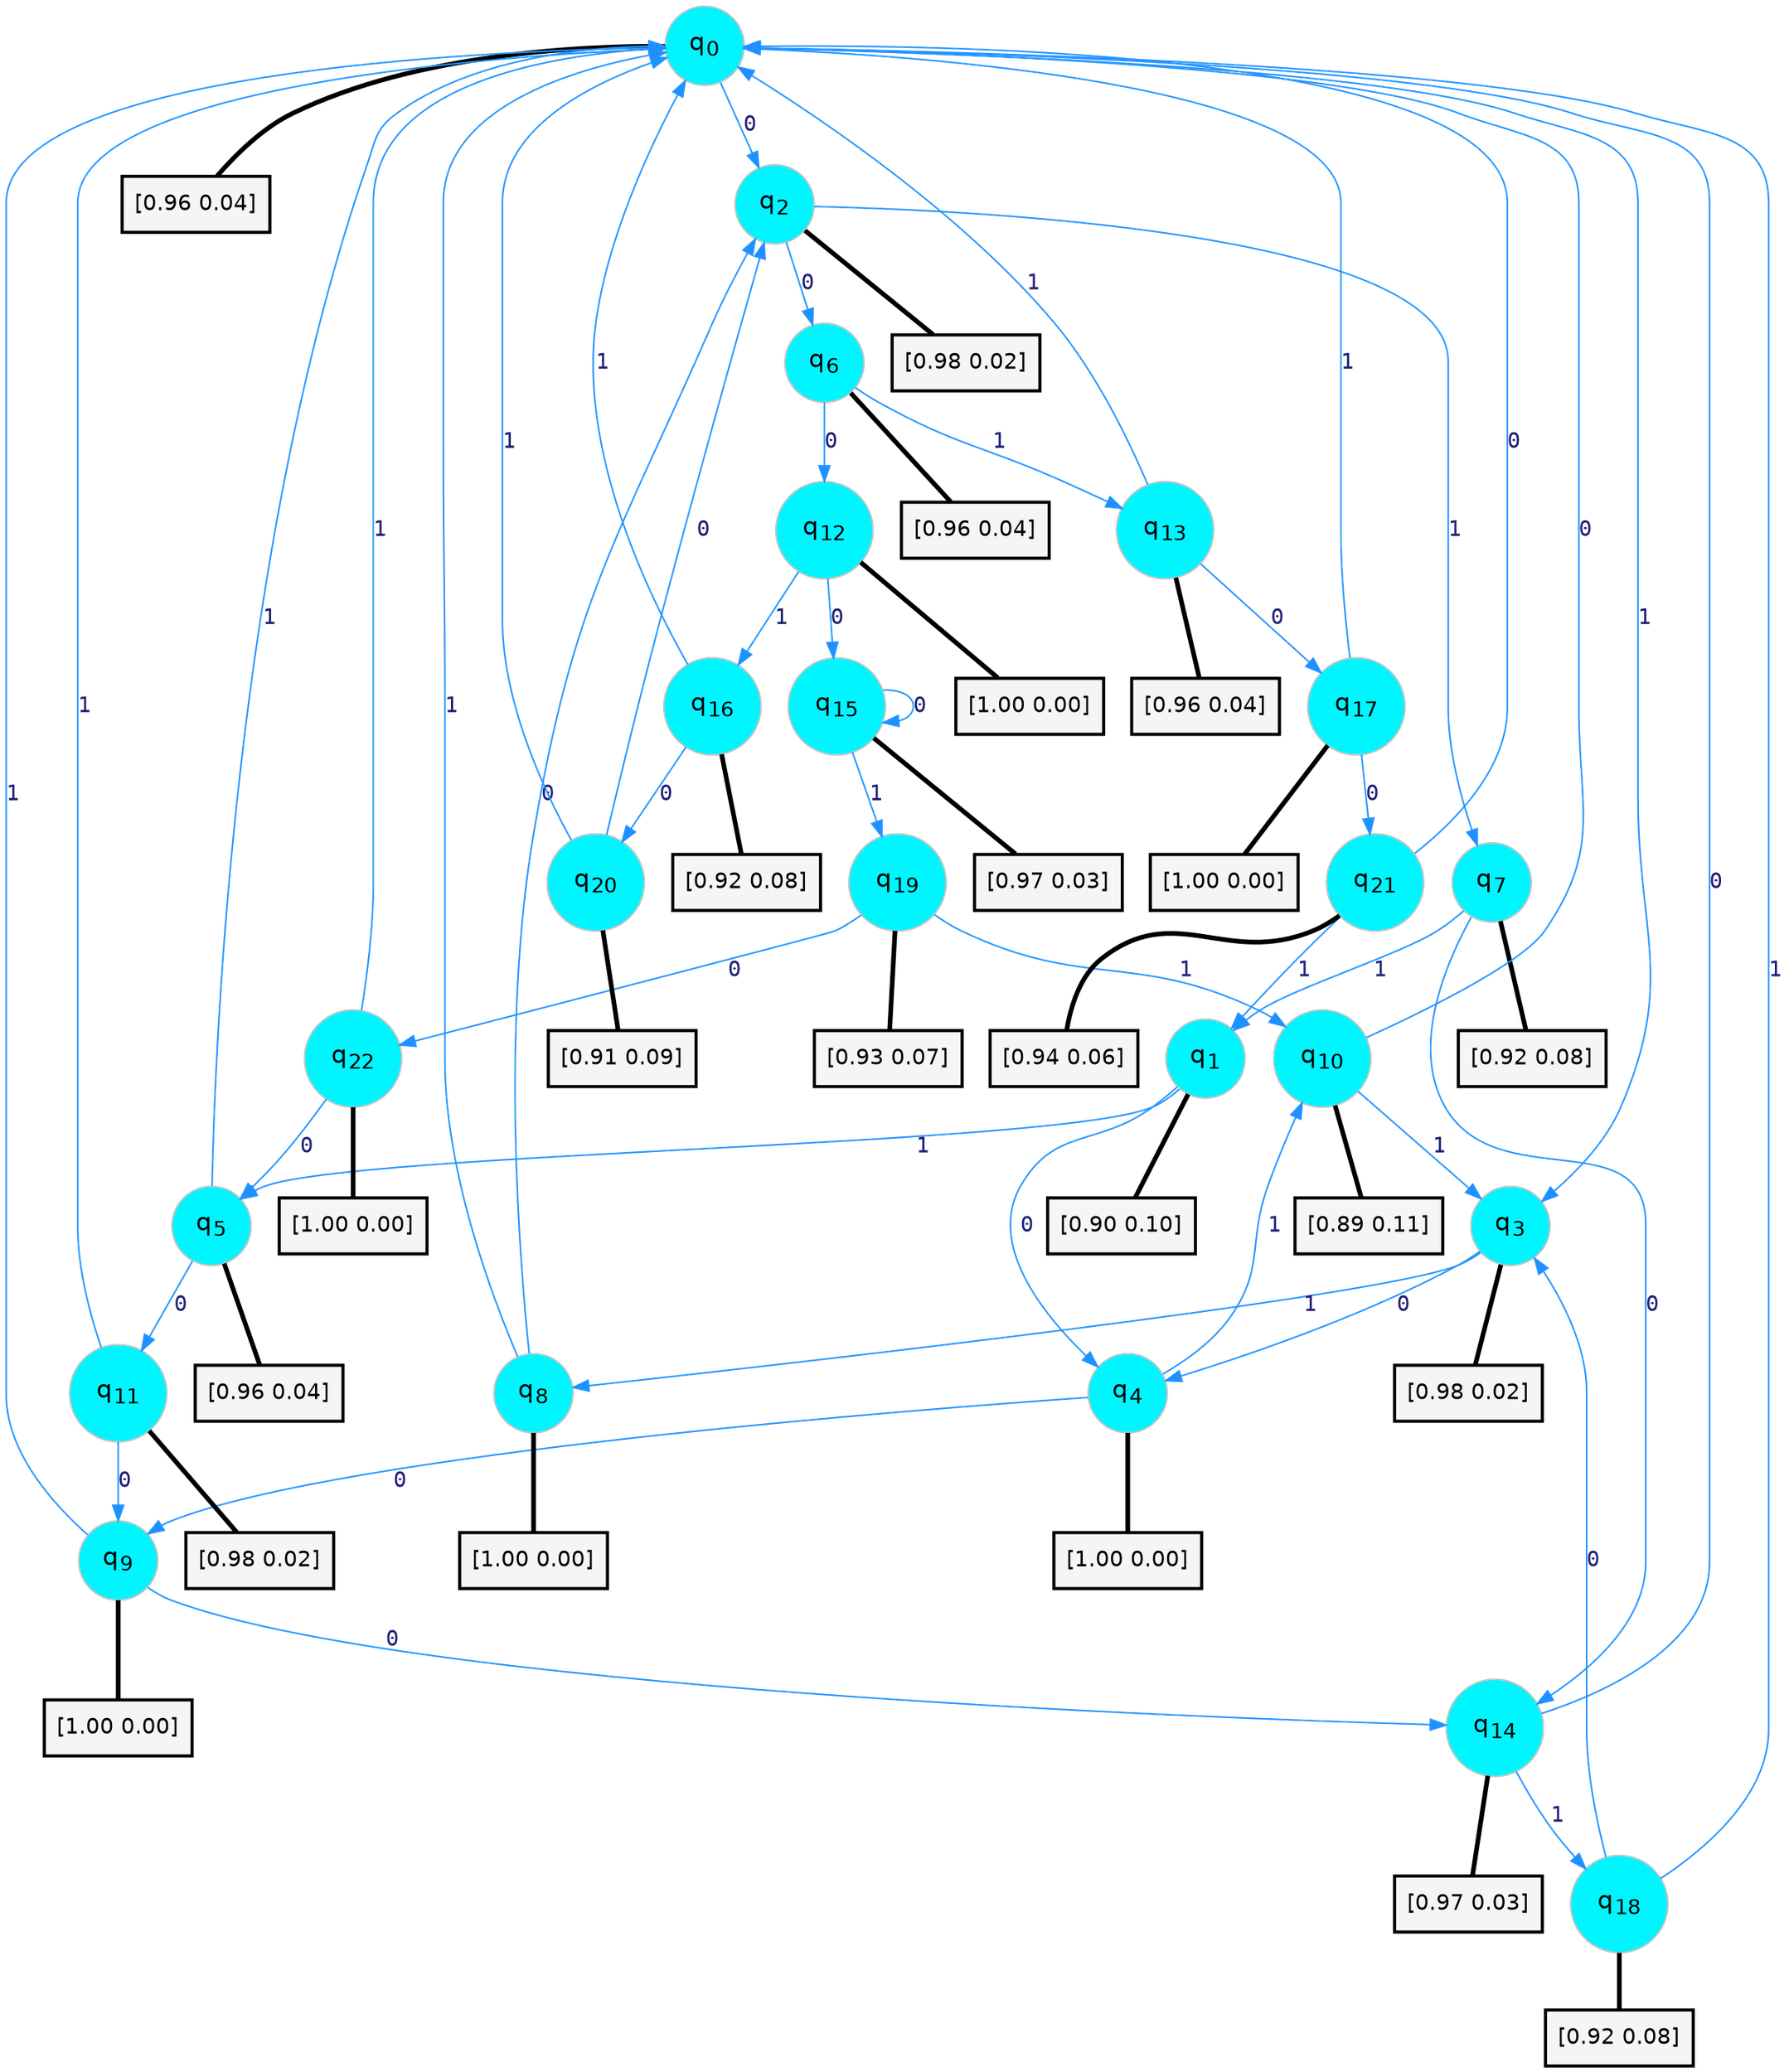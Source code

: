digraph G {
graph [
bgcolor=transparent, dpi=300, rankdir=TD, size="40,25"];
node [
color=gray, fillcolor=turquoise1, fontcolor=black, fontname=Helvetica, fontsize=16, fontweight=bold, shape=circle, style=filled];
edge [
arrowsize=1, color=dodgerblue1, fontcolor=midnightblue, fontname=courier, fontweight=bold, penwidth=1, style=solid, weight=20];
0[label=<q<SUB>0</SUB>>];
1[label=<q<SUB>1</SUB>>];
2[label=<q<SUB>2</SUB>>];
3[label=<q<SUB>3</SUB>>];
4[label=<q<SUB>4</SUB>>];
5[label=<q<SUB>5</SUB>>];
6[label=<q<SUB>6</SUB>>];
7[label=<q<SUB>7</SUB>>];
8[label=<q<SUB>8</SUB>>];
9[label=<q<SUB>9</SUB>>];
10[label=<q<SUB>10</SUB>>];
11[label=<q<SUB>11</SUB>>];
12[label=<q<SUB>12</SUB>>];
13[label=<q<SUB>13</SUB>>];
14[label=<q<SUB>14</SUB>>];
15[label=<q<SUB>15</SUB>>];
16[label=<q<SUB>16</SUB>>];
17[label=<q<SUB>17</SUB>>];
18[label=<q<SUB>18</SUB>>];
19[label=<q<SUB>19</SUB>>];
20[label=<q<SUB>20</SUB>>];
21[label=<q<SUB>21</SUB>>];
22[label=<q<SUB>22</SUB>>];
23[label="[0.96 0.04]", shape=box,fontcolor=black, fontname=Helvetica, fontsize=14, penwidth=2, fillcolor=whitesmoke,color=black];
24[label="[0.90 0.10]", shape=box,fontcolor=black, fontname=Helvetica, fontsize=14, penwidth=2, fillcolor=whitesmoke,color=black];
25[label="[0.98 0.02]", shape=box,fontcolor=black, fontname=Helvetica, fontsize=14, penwidth=2, fillcolor=whitesmoke,color=black];
26[label="[0.98 0.02]", shape=box,fontcolor=black, fontname=Helvetica, fontsize=14, penwidth=2, fillcolor=whitesmoke,color=black];
27[label="[1.00 0.00]", shape=box,fontcolor=black, fontname=Helvetica, fontsize=14, penwidth=2, fillcolor=whitesmoke,color=black];
28[label="[0.96 0.04]", shape=box,fontcolor=black, fontname=Helvetica, fontsize=14, penwidth=2, fillcolor=whitesmoke,color=black];
29[label="[0.96 0.04]", shape=box,fontcolor=black, fontname=Helvetica, fontsize=14, penwidth=2, fillcolor=whitesmoke,color=black];
30[label="[0.92 0.08]", shape=box,fontcolor=black, fontname=Helvetica, fontsize=14, penwidth=2, fillcolor=whitesmoke,color=black];
31[label="[1.00 0.00]", shape=box,fontcolor=black, fontname=Helvetica, fontsize=14, penwidth=2, fillcolor=whitesmoke,color=black];
32[label="[1.00 0.00]", shape=box,fontcolor=black, fontname=Helvetica, fontsize=14, penwidth=2, fillcolor=whitesmoke,color=black];
33[label="[0.89 0.11]", shape=box,fontcolor=black, fontname=Helvetica, fontsize=14, penwidth=2, fillcolor=whitesmoke,color=black];
34[label="[0.98 0.02]", shape=box,fontcolor=black, fontname=Helvetica, fontsize=14, penwidth=2, fillcolor=whitesmoke,color=black];
35[label="[1.00 0.00]", shape=box,fontcolor=black, fontname=Helvetica, fontsize=14, penwidth=2, fillcolor=whitesmoke,color=black];
36[label="[0.96 0.04]", shape=box,fontcolor=black, fontname=Helvetica, fontsize=14, penwidth=2, fillcolor=whitesmoke,color=black];
37[label="[0.97 0.03]", shape=box,fontcolor=black, fontname=Helvetica, fontsize=14, penwidth=2, fillcolor=whitesmoke,color=black];
38[label="[0.97 0.03]", shape=box,fontcolor=black, fontname=Helvetica, fontsize=14, penwidth=2, fillcolor=whitesmoke,color=black];
39[label="[0.92 0.08]", shape=box,fontcolor=black, fontname=Helvetica, fontsize=14, penwidth=2, fillcolor=whitesmoke,color=black];
40[label="[1.00 0.00]", shape=box,fontcolor=black, fontname=Helvetica, fontsize=14, penwidth=2, fillcolor=whitesmoke,color=black];
41[label="[0.92 0.08]", shape=box,fontcolor=black, fontname=Helvetica, fontsize=14, penwidth=2, fillcolor=whitesmoke,color=black];
42[label="[0.93 0.07]", shape=box,fontcolor=black, fontname=Helvetica, fontsize=14, penwidth=2, fillcolor=whitesmoke,color=black];
43[label="[0.91 0.09]", shape=box,fontcolor=black, fontname=Helvetica, fontsize=14, penwidth=2, fillcolor=whitesmoke,color=black];
44[label="[0.94 0.06]", shape=box,fontcolor=black, fontname=Helvetica, fontsize=14, penwidth=2, fillcolor=whitesmoke,color=black];
45[label="[1.00 0.00]", shape=box,fontcolor=black, fontname=Helvetica, fontsize=14, penwidth=2, fillcolor=whitesmoke,color=black];
0->2 [label=0];
0->3 [label=1];
0->23 [arrowhead=none, penwidth=3,color=black];
1->4 [label=0];
1->5 [label=1];
1->24 [arrowhead=none, penwidth=3,color=black];
2->6 [label=0];
2->7 [label=1];
2->25 [arrowhead=none, penwidth=3,color=black];
3->4 [label=0];
3->8 [label=1];
3->26 [arrowhead=none, penwidth=3,color=black];
4->9 [label=0];
4->10 [label=1];
4->27 [arrowhead=none, penwidth=3,color=black];
5->11 [label=0];
5->0 [label=1];
5->28 [arrowhead=none, penwidth=3,color=black];
6->12 [label=0];
6->13 [label=1];
6->29 [arrowhead=none, penwidth=3,color=black];
7->14 [label=0];
7->1 [label=1];
7->30 [arrowhead=none, penwidth=3,color=black];
8->2 [label=0];
8->0 [label=1];
8->31 [arrowhead=none, penwidth=3,color=black];
9->14 [label=0];
9->0 [label=1];
9->32 [arrowhead=none, penwidth=3,color=black];
10->0 [label=0];
10->3 [label=1];
10->33 [arrowhead=none, penwidth=3,color=black];
11->9 [label=0];
11->0 [label=1];
11->34 [arrowhead=none, penwidth=3,color=black];
12->15 [label=0];
12->16 [label=1];
12->35 [arrowhead=none, penwidth=3,color=black];
13->17 [label=0];
13->0 [label=1];
13->36 [arrowhead=none, penwidth=3,color=black];
14->0 [label=0];
14->18 [label=1];
14->37 [arrowhead=none, penwidth=3,color=black];
15->15 [label=0];
15->19 [label=1];
15->38 [arrowhead=none, penwidth=3,color=black];
16->20 [label=0];
16->0 [label=1];
16->39 [arrowhead=none, penwidth=3,color=black];
17->21 [label=0];
17->0 [label=1];
17->40 [arrowhead=none, penwidth=3,color=black];
18->3 [label=0];
18->0 [label=1];
18->41 [arrowhead=none, penwidth=3,color=black];
19->22 [label=0];
19->10 [label=1];
19->42 [arrowhead=none, penwidth=3,color=black];
20->2 [label=0];
20->0 [label=1];
20->43 [arrowhead=none, penwidth=3,color=black];
21->0 [label=0];
21->1 [label=1];
21->44 [arrowhead=none, penwidth=3,color=black];
22->5 [label=0];
22->0 [label=1];
22->45 [arrowhead=none, penwidth=3,color=black];
}
